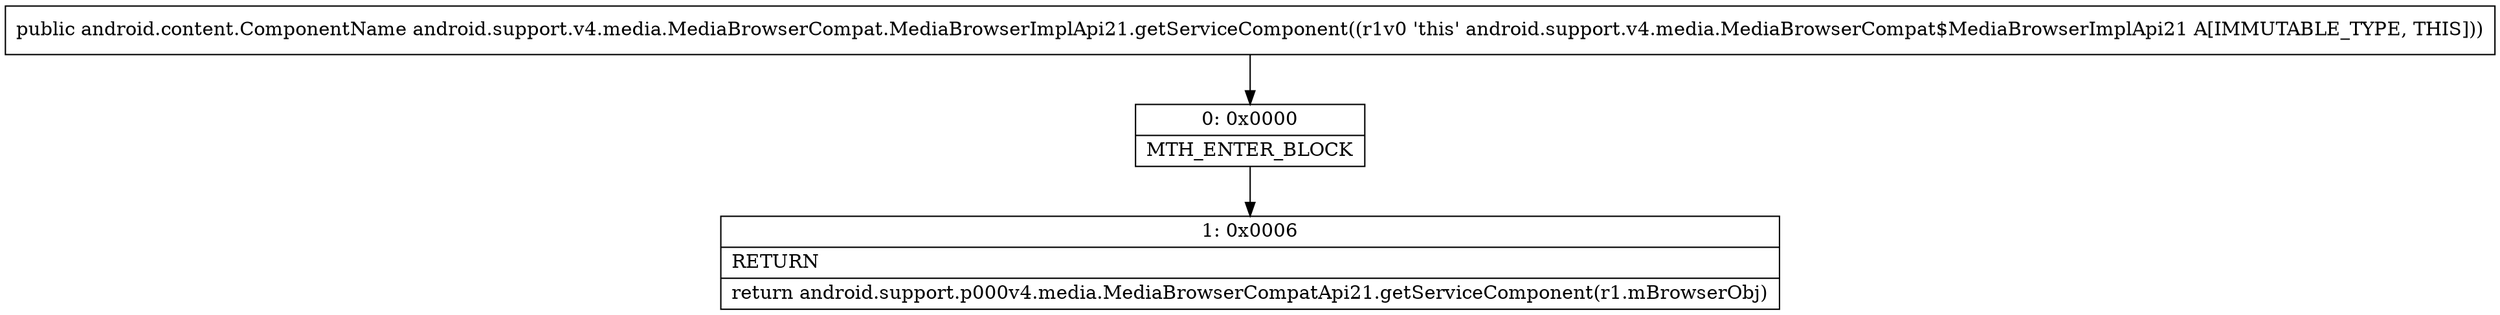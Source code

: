 digraph "CFG forandroid.support.v4.media.MediaBrowserCompat.MediaBrowserImplApi21.getServiceComponent()Landroid\/content\/ComponentName;" {
Node_0 [shape=record,label="{0\:\ 0x0000|MTH_ENTER_BLOCK\l}"];
Node_1 [shape=record,label="{1\:\ 0x0006|RETURN\l|return android.support.p000v4.media.MediaBrowserCompatApi21.getServiceComponent(r1.mBrowserObj)\l}"];
MethodNode[shape=record,label="{public android.content.ComponentName android.support.v4.media.MediaBrowserCompat.MediaBrowserImplApi21.getServiceComponent((r1v0 'this' android.support.v4.media.MediaBrowserCompat$MediaBrowserImplApi21 A[IMMUTABLE_TYPE, THIS])) }"];
MethodNode -> Node_0;
Node_0 -> Node_1;
}

